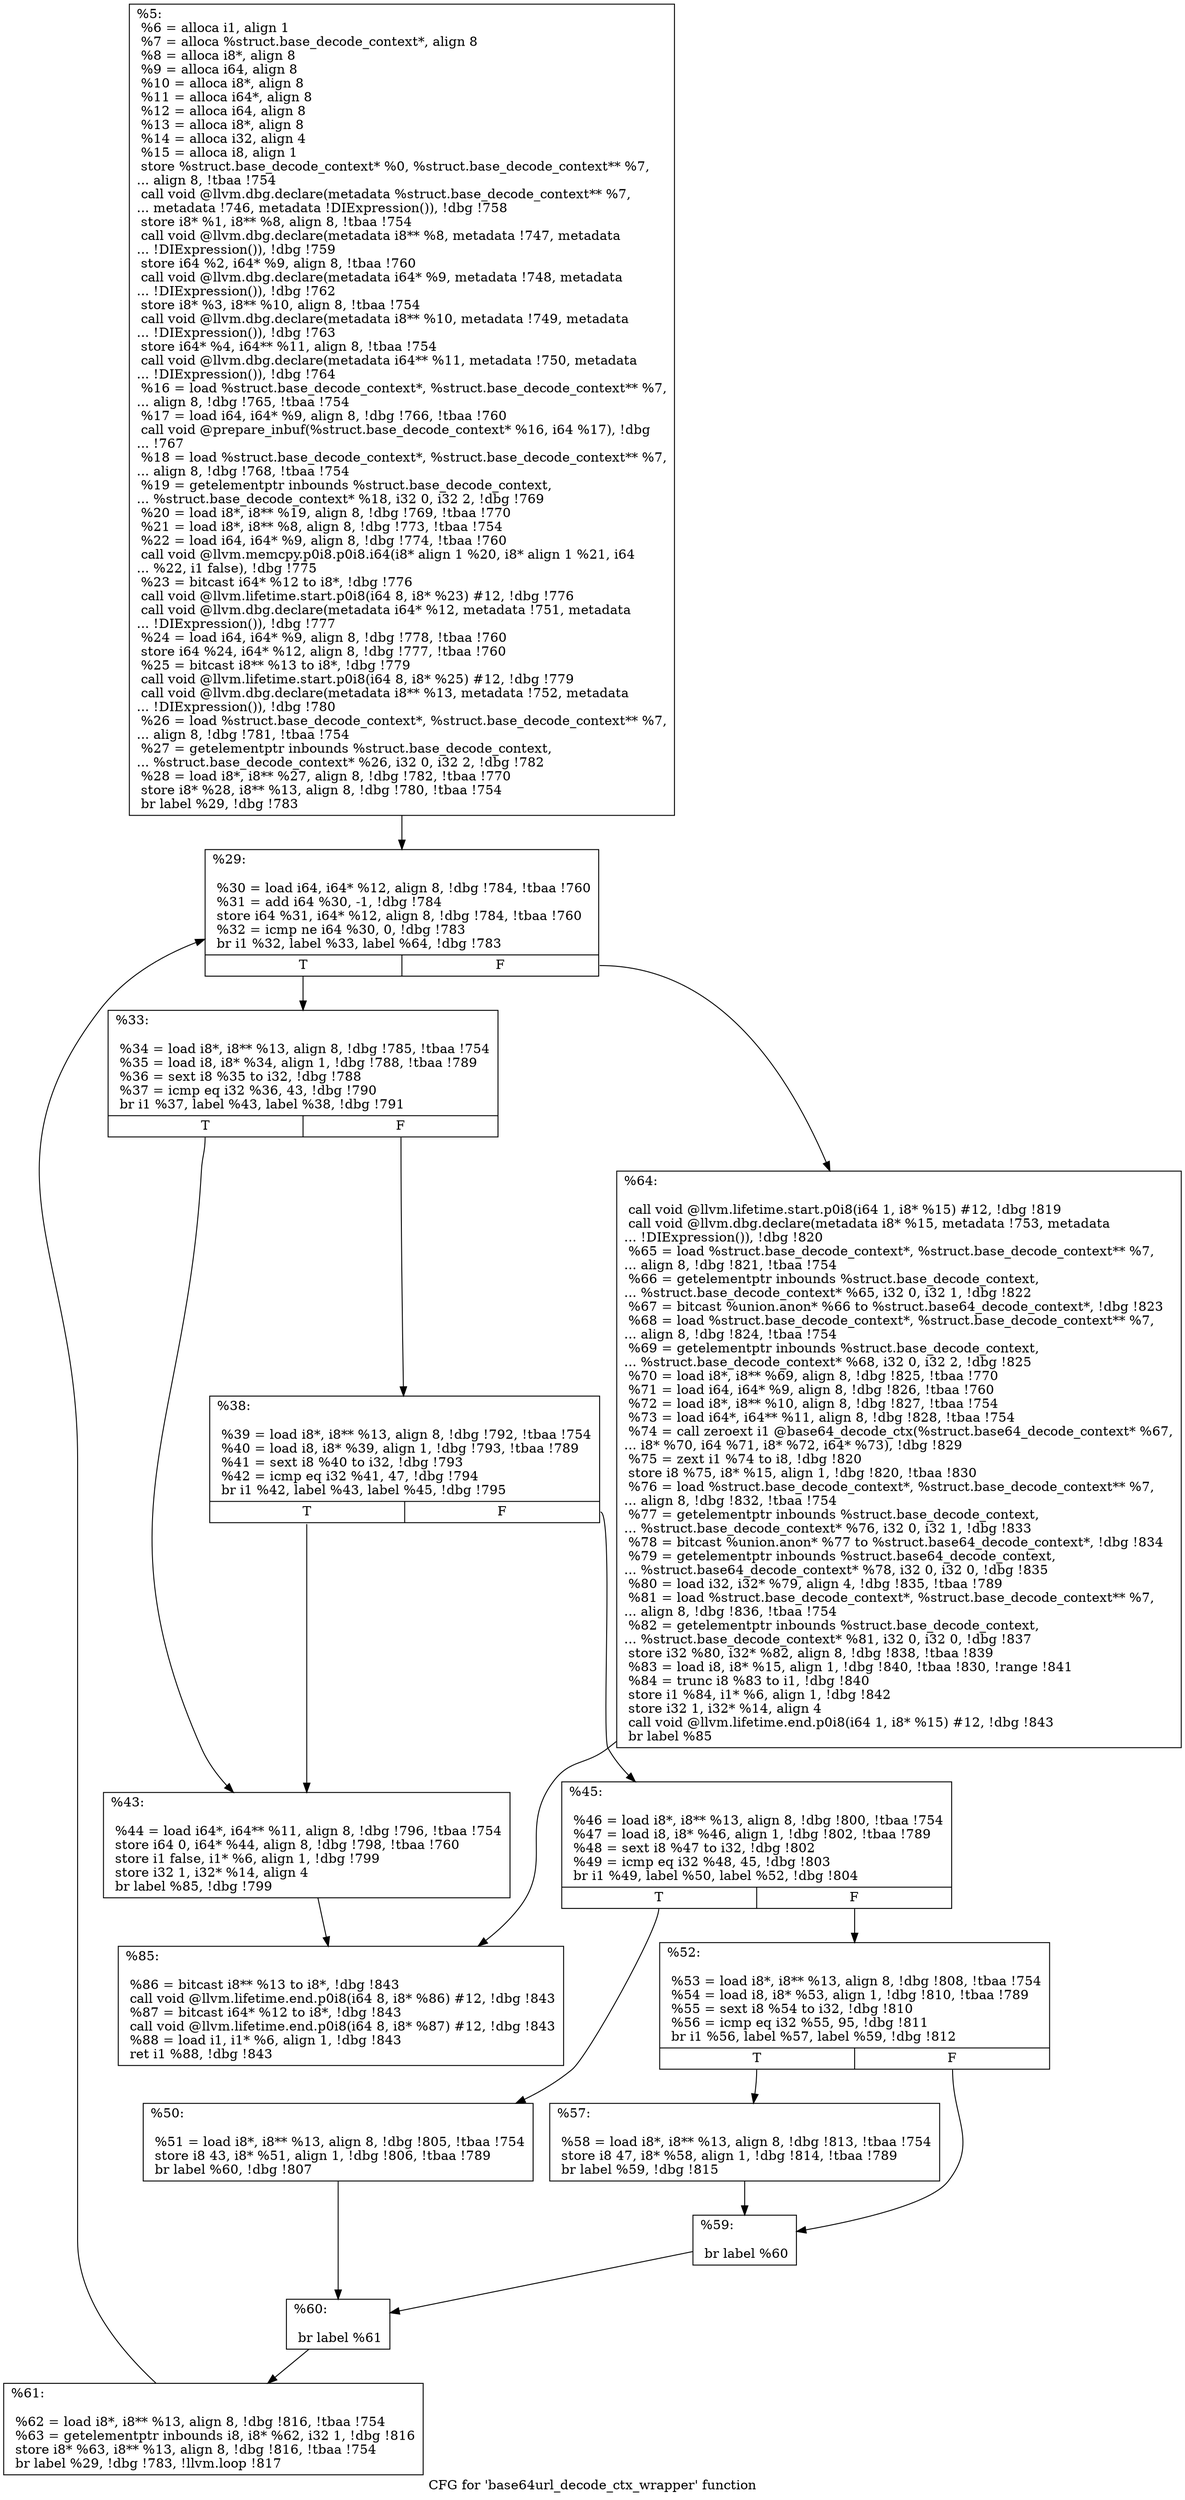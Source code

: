 digraph "CFG for 'base64url_decode_ctx_wrapper' function" {
	label="CFG for 'base64url_decode_ctx_wrapper' function";

	Node0xd4f970 [shape=record,label="{%5:\l  %6 = alloca i1, align 1\l  %7 = alloca %struct.base_decode_context*, align 8\l  %8 = alloca i8*, align 8\l  %9 = alloca i64, align 8\l  %10 = alloca i8*, align 8\l  %11 = alloca i64*, align 8\l  %12 = alloca i64, align 8\l  %13 = alloca i8*, align 8\l  %14 = alloca i32, align 4\l  %15 = alloca i8, align 1\l  store %struct.base_decode_context* %0, %struct.base_decode_context** %7,\l... align 8, !tbaa !754\l  call void @llvm.dbg.declare(metadata %struct.base_decode_context** %7,\l... metadata !746, metadata !DIExpression()), !dbg !758\l  store i8* %1, i8** %8, align 8, !tbaa !754\l  call void @llvm.dbg.declare(metadata i8** %8, metadata !747, metadata\l... !DIExpression()), !dbg !759\l  store i64 %2, i64* %9, align 8, !tbaa !760\l  call void @llvm.dbg.declare(metadata i64* %9, metadata !748, metadata\l... !DIExpression()), !dbg !762\l  store i8* %3, i8** %10, align 8, !tbaa !754\l  call void @llvm.dbg.declare(metadata i8** %10, metadata !749, metadata\l... !DIExpression()), !dbg !763\l  store i64* %4, i64** %11, align 8, !tbaa !754\l  call void @llvm.dbg.declare(metadata i64** %11, metadata !750, metadata\l... !DIExpression()), !dbg !764\l  %16 = load %struct.base_decode_context*, %struct.base_decode_context** %7,\l... align 8, !dbg !765, !tbaa !754\l  %17 = load i64, i64* %9, align 8, !dbg !766, !tbaa !760\l  call void @prepare_inbuf(%struct.base_decode_context* %16, i64 %17), !dbg\l... !767\l  %18 = load %struct.base_decode_context*, %struct.base_decode_context** %7,\l... align 8, !dbg !768, !tbaa !754\l  %19 = getelementptr inbounds %struct.base_decode_context,\l... %struct.base_decode_context* %18, i32 0, i32 2, !dbg !769\l  %20 = load i8*, i8** %19, align 8, !dbg !769, !tbaa !770\l  %21 = load i8*, i8** %8, align 8, !dbg !773, !tbaa !754\l  %22 = load i64, i64* %9, align 8, !dbg !774, !tbaa !760\l  call void @llvm.memcpy.p0i8.p0i8.i64(i8* align 1 %20, i8* align 1 %21, i64\l... %22, i1 false), !dbg !775\l  %23 = bitcast i64* %12 to i8*, !dbg !776\l  call void @llvm.lifetime.start.p0i8(i64 8, i8* %23) #12, !dbg !776\l  call void @llvm.dbg.declare(metadata i64* %12, metadata !751, metadata\l... !DIExpression()), !dbg !777\l  %24 = load i64, i64* %9, align 8, !dbg !778, !tbaa !760\l  store i64 %24, i64* %12, align 8, !dbg !777, !tbaa !760\l  %25 = bitcast i8** %13 to i8*, !dbg !779\l  call void @llvm.lifetime.start.p0i8(i64 8, i8* %25) #12, !dbg !779\l  call void @llvm.dbg.declare(metadata i8** %13, metadata !752, metadata\l... !DIExpression()), !dbg !780\l  %26 = load %struct.base_decode_context*, %struct.base_decode_context** %7,\l... align 8, !dbg !781, !tbaa !754\l  %27 = getelementptr inbounds %struct.base_decode_context,\l... %struct.base_decode_context* %26, i32 0, i32 2, !dbg !782\l  %28 = load i8*, i8** %27, align 8, !dbg !782, !tbaa !770\l  store i8* %28, i8** %13, align 8, !dbg !780, !tbaa !754\l  br label %29, !dbg !783\l}"];
	Node0xd4f970 -> Node0xd49dd0;
	Node0xd49dd0 [shape=record,label="{%29:\l\l  %30 = load i64, i64* %12, align 8, !dbg !784, !tbaa !760\l  %31 = add i64 %30, -1, !dbg !784\l  store i64 %31, i64* %12, align 8, !dbg !784, !tbaa !760\l  %32 = icmp ne i64 %30, 0, !dbg !783\l  br i1 %32, label %33, label %64, !dbg !783\l|{<s0>T|<s1>F}}"];
	Node0xd49dd0:s0 -> Node0xd49e20;
	Node0xd49dd0:s1 -> Node0xd4a140;
	Node0xd49e20 [shape=record,label="{%33:\l\l  %34 = load i8*, i8** %13, align 8, !dbg !785, !tbaa !754\l  %35 = load i8, i8* %34, align 1, !dbg !788, !tbaa !789\l  %36 = sext i8 %35 to i32, !dbg !788\l  %37 = icmp eq i32 %36, 43, !dbg !790\l  br i1 %37, label %43, label %38, !dbg !791\l|{<s0>T|<s1>F}}"];
	Node0xd49e20:s0 -> Node0xd49ec0;
	Node0xd49e20:s1 -> Node0xd49e70;
	Node0xd49e70 [shape=record,label="{%38:\l\l  %39 = load i8*, i8** %13, align 8, !dbg !792, !tbaa !754\l  %40 = load i8, i8* %39, align 1, !dbg !793, !tbaa !789\l  %41 = sext i8 %40 to i32, !dbg !793\l  %42 = icmp eq i32 %41, 47, !dbg !794\l  br i1 %42, label %43, label %45, !dbg !795\l|{<s0>T|<s1>F}}"];
	Node0xd49e70:s0 -> Node0xd49ec0;
	Node0xd49e70:s1 -> Node0xd49f10;
	Node0xd49ec0 [shape=record,label="{%43:\l\l  %44 = load i64*, i64** %11, align 8, !dbg !796, !tbaa !754\l  store i64 0, i64* %44, align 8, !dbg !798, !tbaa !760\l  store i1 false, i1* %6, align 1, !dbg !799\l  store i32 1, i32* %14, align 4\l  br label %85, !dbg !799\l}"];
	Node0xd49ec0 -> Node0xd4a190;
	Node0xd49f10 [shape=record,label="{%45:\l\l  %46 = load i8*, i8** %13, align 8, !dbg !800, !tbaa !754\l  %47 = load i8, i8* %46, align 1, !dbg !802, !tbaa !789\l  %48 = sext i8 %47 to i32, !dbg !802\l  %49 = icmp eq i32 %48, 45, !dbg !803\l  br i1 %49, label %50, label %52, !dbg !804\l|{<s0>T|<s1>F}}"];
	Node0xd49f10:s0 -> Node0xd49f60;
	Node0xd49f10:s1 -> Node0xd49fb0;
	Node0xd49f60 [shape=record,label="{%50:\l\l  %51 = load i8*, i8** %13, align 8, !dbg !805, !tbaa !754\l  store i8 43, i8* %51, align 1, !dbg !806, !tbaa !789\l  br label %60, !dbg !807\l}"];
	Node0xd49f60 -> Node0xd4a0a0;
	Node0xd49fb0 [shape=record,label="{%52:\l\l  %53 = load i8*, i8** %13, align 8, !dbg !808, !tbaa !754\l  %54 = load i8, i8* %53, align 1, !dbg !810, !tbaa !789\l  %55 = sext i8 %54 to i32, !dbg !810\l  %56 = icmp eq i32 %55, 95, !dbg !811\l  br i1 %56, label %57, label %59, !dbg !812\l|{<s0>T|<s1>F}}"];
	Node0xd49fb0:s0 -> Node0xd4a000;
	Node0xd49fb0:s1 -> Node0xd4a050;
	Node0xd4a000 [shape=record,label="{%57:\l\l  %58 = load i8*, i8** %13, align 8, !dbg !813, !tbaa !754\l  store i8 47, i8* %58, align 1, !dbg !814, !tbaa !789\l  br label %59, !dbg !815\l}"];
	Node0xd4a000 -> Node0xd4a050;
	Node0xd4a050 [shape=record,label="{%59:\l\l  br label %60\l}"];
	Node0xd4a050 -> Node0xd4a0a0;
	Node0xd4a0a0 [shape=record,label="{%60:\l\l  br label %61\l}"];
	Node0xd4a0a0 -> Node0xd4a0f0;
	Node0xd4a0f0 [shape=record,label="{%61:\l\l  %62 = load i8*, i8** %13, align 8, !dbg !816, !tbaa !754\l  %63 = getelementptr inbounds i8, i8* %62, i32 1, !dbg !816\l  store i8* %63, i8** %13, align 8, !dbg !816, !tbaa !754\l  br label %29, !dbg !783, !llvm.loop !817\l}"];
	Node0xd4a0f0 -> Node0xd49dd0;
	Node0xd4a140 [shape=record,label="{%64:\l\l  call void @llvm.lifetime.start.p0i8(i64 1, i8* %15) #12, !dbg !819\l  call void @llvm.dbg.declare(metadata i8* %15, metadata !753, metadata\l... !DIExpression()), !dbg !820\l  %65 = load %struct.base_decode_context*, %struct.base_decode_context** %7,\l... align 8, !dbg !821, !tbaa !754\l  %66 = getelementptr inbounds %struct.base_decode_context,\l... %struct.base_decode_context* %65, i32 0, i32 1, !dbg !822\l  %67 = bitcast %union.anon* %66 to %struct.base64_decode_context*, !dbg !823\l  %68 = load %struct.base_decode_context*, %struct.base_decode_context** %7,\l... align 8, !dbg !824, !tbaa !754\l  %69 = getelementptr inbounds %struct.base_decode_context,\l... %struct.base_decode_context* %68, i32 0, i32 2, !dbg !825\l  %70 = load i8*, i8** %69, align 8, !dbg !825, !tbaa !770\l  %71 = load i64, i64* %9, align 8, !dbg !826, !tbaa !760\l  %72 = load i8*, i8** %10, align 8, !dbg !827, !tbaa !754\l  %73 = load i64*, i64** %11, align 8, !dbg !828, !tbaa !754\l  %74 = call zeroext i1 @base64_decode_ctx(%struct.base64_decode_context* %67,\l... i8* %70, i64 %71, i8* %72, i64* %73), !dbg !829\l  %75 = zext i1 %74 to i8, !dbg !820\l  store i8 %75, i8* %15, align 1, !dbg !820, !tbaa !830\l  %76 = load %struct.base_decode_context*, %struct.base_decode_context** %7,\l... align 8, !dbg !832, !tbaa !754\l  %77 = getelementptr inbounds %struct.base_decode_context,\l... %struct.base_decode_context* %76, i32 0, i32 1, !dbg !833\l  %78 = bitcast %union.anon* %77 to %struct.base64_decode_context*, !dbg !834\l  %79 = getelementptr inbounds %struct.base64_decode_context,\l... %struct.base64_decode_context* %78, i32 0, i32 0, !dbg !835\l  %80 = load i32, i32* %79, align 4, !dbg !835, !tbaa !789\l  %81 = load %struct.base_decode_context*, %struct.base_decode_context** %7,\l... align 8, !dbg !836, !tbaa !754\l  %82 = getelementptr inbounds %struct.base_decode_context,\l... %struct.base_decode_context* %81, i32 0, i32 0, !dbg !837\l  store i32 %80, i32* %82, align 8, !dbg !838, !tbaa !839\l  %83 = load i8, i8* %15, align 1, !dbg !840, !tbaa !830, !range !841\l  %84 = trunc i8 %83 to i1, !dbg !840\l  store i1 %84, i1* %6, align 1, !dbg !842\l  store i32 1, i32* %14, align 4\l  call void @llvm.lifetime.end.p0i8(i64 1, i8* %15) #12, !dbg !843\l  br label %85\l}"];
	Node0xd4a140 -> Node0xd4a190;
	Node0xd4a190 [shape=record,label="{%85:\l\l  %86 = bitcast i8** %13 to i8*, !dbg !843\l  call void @llvm.lifetime.end.p0i8(i64 8, i8* %86) #12, !dbg !843\l  %87 = bitcast i64* %12 to i8*, !dbg !843\l  call void @llvm.lifetime.end.p0i8(i64 8, i8* %87) #12, !dbg !843\l  %88 = load i1, i1* %6, align 1, !dbg !843\l  ret i1 %88, !dbg !843\l}"];
}
